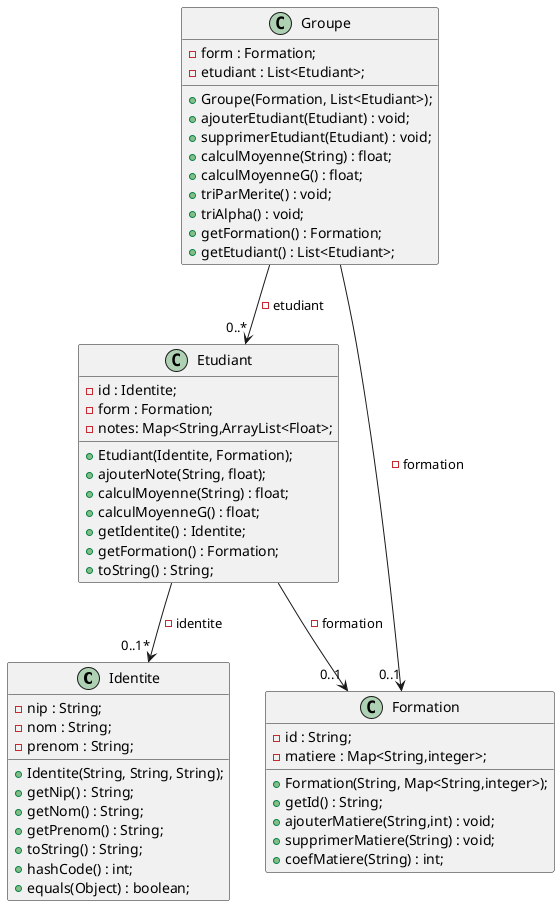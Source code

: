@startuml

'''classes 

class Identite{

    - nip : String;
    - nom : String;
    - prenom : String;

    + Identite(String, String, String);
    + getNip() : String;
    + getNom() : String;
    + getPrenom() : String;
    + toString() : String;
    + hashCode() : int;
    + equals(Object) : boolean;

}

class Etudiant{

    - id : Identite;
    - form : Formation;
    - notes: Map<String,ArrayList<Float>;

    + Etudiant(Identite, Formation);
    + ajouterNote(String, float);
    + calculMoyenne(String) : float;
    + calculMoyenneG() : float;
    + getIdentite() : Identite;
    + getFormation() : Formation;
    + toString() : String;


}

class Formation{

    - id : String;
    - matiere : Map<String,integer>;
    
    + Formation(String, Map<String,integer>);
    + getId() : String;
    + ajouterMatiere(String,int) : void;
    + supprimerMatiere(String) : void;
    + coefMatiere(String) : int;

}

class Groupe{

    - form : Formation;
    - etudiant : List<Etudiant>;

    + Groupe(Formation, List<Etudiant>);
    + ajouterEtudiant(Etudiant) : void;
    + supprimerEtudiant(Etudiant) : void;
    + calculMoyenne(String) : float;
    + calculMoyenneG() : float;
    + triParMerite() : void;
    + triAlpha() : void;
    + getFormation() : Formation;
    + getEtudiant() : List<Etudiant>;
}

'''liaisons
Etudiant  --> "0..1*" Identite : -identite
Etudiant  --> "0..1" Formation : -formation
Groupe  --> "0..*" Etudiant : -etudiant
Groupe  --> "0..1" Formation : -formation




@enduml
